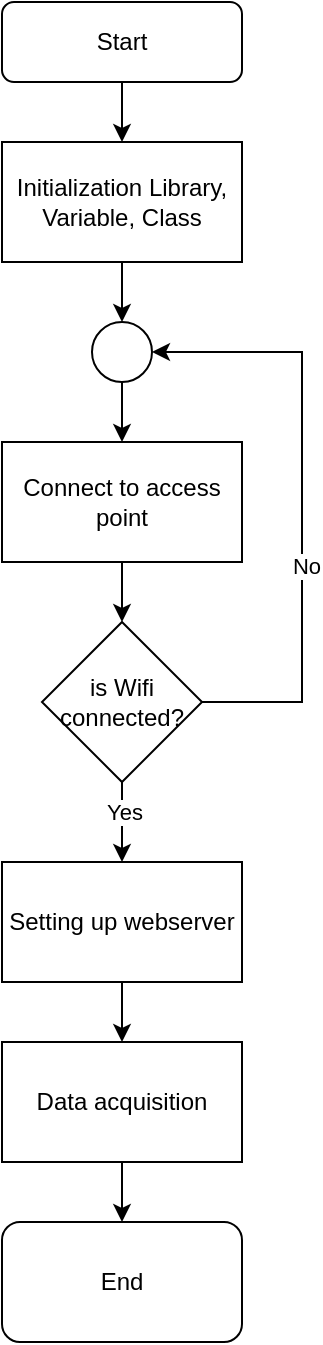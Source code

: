 <mxfile version="21.1.1" type="device">
  <diagram id="C5RBs43oDa-KdzZeNtuy" name="Page-1">
    <mxGraphModel dx="1434" dy="796" grid="1" gridSize="10" guides="1" tooltips="1" connect="1" arrows="1" fold="1" page="1" pageScale="1" pageWidth="827" pageHeight="1169" math="0" shadow="0">
      <root>
        <mxCell id="WIyWlLk6GJQsqaUBKTNV-0" />
        <mxCell id="WIyWlLk6GJQsqaUBKTNV-1" parent="WIyWlLk6GJQsqaUBKTNV-0" />
        <mxCell id="RcguhcrNimA1yDB3qQDc-7" value="" style="edgeStyle=orthogonalEdgeStyle;rounded=0;orthogonalLoop=1;jettySize=auto;html=1;" edge="1" parent="WIyWlLk6GJQsqaUBKTNV-1" source="WIyWlLk6GJQsqaUBKTNV-3" target="RcguhcrNimA1yDB3qQDc-6">
          <mxGeometry relative="1" as="geometry" />
        </mxCell>
        <mxCell id="WIyWlLk6GJQsqaUBKTNV-3" value="Start" style="rounded=1;whiteSpace=wrap;html=1;fontSize=12;glass=0;strokeWidth=1;shadow=0;" parent="WIyWlLk6GJQsqaUBKTNV-1" vertex="1">
          <mxGeometry x="160" y="140" width="120" height="40" as="geometry" />
        </mxCell>
        <mxCell id="RcguhcrNimA1yDB3qQDc-9" value="" style="edgeStyle=orthogonalEdgeStyle;rounded=0;orthogonalLoop=1;jettySize=auto;html=1;" edge="1" parent="WIyWlLk6GJQsqaUBKTNV-1" source="RcguhcrNimA1yDB3qQDc-6" target="RcguhcrNimA1yDB3qQDc-8">
          <mxGeometry relative="1" as="geometry" />
        </mxCell>
        <mxCell id="RcguhcrNimA1yDB3qQDc-6" value="Initialization Library, Variable, Class" style="rounded=0;whiteSpace=wrap;html=1;" vertex="1" parent="WIyWlLk6GJQsqaUBKTNV-1">
          <mxGeometry x="160" y="210" width="120" height="60" as="geometry" />
        </mxCell>
        <mxCell id="RcguhcrNimA1yDB3qQDc-11" value="" style="edgeStyle=orthogonalEdgeStyle;rounded=0;orthogonalLoop=1;jettySize=auto;html=1;" edge="1" parent="WIyWlLk6GJQsqaUBKTNV-1" source="RcguhcrNimA1yDB3qQDc-8" target="RcguhcrNimA1yDB3qQDc-10">
          <mxGeometry relative="1" as="geometry" />
        </mxCell>
        <mxCell id="RcguhcrNimA1yDB3qQDc-8" value="" style="ellipse;whiteSpace=wrap;html=1;rounded=0;" vertex="1" parent="WIyWlLk6GJQsqaUBKTNV-1">
          <mxGeometry x="205" y="300" width="30" height="30" as="geometry" />
        </mxCell>
        <mxCell id="RcguhcrNimA1yDB3qQDc-15" value="" style="edgeStyle=orthogonalEdgeStyle;rounded=0;orthogonalLoop=1;jettySize=auto;html=1;" edge="1" parent="WIyWlLk6GJQsqaUBKTNV-1" source="RcguhcrNimA1yDB3qQDc-10" target="RcguhcrNimA1yDB3qQDc-14">
          <mxGeometry relative="1" as="geometry" />
        </mxCell>
        <mxCell id="RcguhcrNimA1yDB3qQDc-10" value="Connect to access point" style="whiteSpace=wrap;html=1;rounded=0;" vertex="1" parent="WIyWlLk6GJQsqaUBKTNV-1">
          <mxGeometry x="160" y="360" width="120" height="60" as="geometry" />
        </mxCell>
        <mxCell id="RcguhcrNimA1yDB3qQDc-21" value="" style="edgeStyle=orthogonalEdgeStyle;rounded=0;orthogonalLoop=1;jettySize=auto;html=1;" edge="1" parent="WIyWlLk6GJQsqaUBKTNV-1" source="RcguhcrNimA1yDB3qQDc-14" target="RcguhcrNimA1yDB3qQDc-20">
          <mxGeometry relative="1" as="geometry" />
        </mxCell>
        <mxCell id="RcguhcrNimA1yDB3qQDc-22" value="Yes" style="edgeLabel;html=1;align=center;verticalAlign=middle;resizable=0;points=[];" vertex="1" connectable="0" parent="RcguhcrNimA1yDB3qQDc-21">
          <mxGeometry x="-0.244" y="1" relative="1" as="geometry">
            <mxPoint as="offset" />
          </mxGeometry>
        </mxCell>
        <mxCell id="RcguhcrNimA1yDB3qQDc-14" value="is Wifi connected?" style="rhombus;whiteSpace=wrap;html=1;rounded=0;" vertex="1" parent="WIyWlLk6GJQsqaUBKTNV-1">
          <mxGeometry x="180" y="450" width="80" height="80" as="geometry" />
        </mxCell>
        <mxCell id="RcguhcrNimA1yDB3qQDc-24" value="" style="edgeStyle=orthogonalEdgeStyle;rounded=0;orthogonalLoop=1;jettySize=auto;html=1;" edge="1" parent="WIyWlLk6GJQsqaUBKTNV-1" source="RcguhcrNimA1yDB3qQDc-20" target="RcguhcrNimA1yDB3qQDc-23">
          <mxGeometry relative="1" as="geometry" />
        </mxCell>
        <mxCell id="RcguhcrNimA1yDB3qQDc-20" value="Setting up webserver" style="whiteSpace=wrap;html=1;rounded=0;" vertex="1" parent="WIyWlLk6GJQsqaUBKTNV-1">
          <mxGeometry x="160" y="570" width="120" height="60" as="geometry" />
        </mxCell>
        <mxCell id="RcguhcrNimA1yDB3qQDc-32" value="" style="edgeStyle=orthogonalEdgeStyle;rounded=0;orthogonalLoop=1;jettySize=auto;html=1;" edge="1" parent="WIyWlLk6GJQsqaUBKTNV-1" source="RcguhcrNimA1yDB3qQDc-23" target="RcguhcrNimA1yDB3qQDc-31">
          <mxGeometry relative="1" as="geometry" />
        </mxCell>
        <mxCell id="RcguhcrNimA1yDB3qQDc-23" value="Data acquisition" style="whiteSpace=wrap;html=1;rounded=0;" vertex="1" parent="WIyWlLk6GJQsqaUBKTNV-1">
          <mxGeometry x="160" y="660" width="120" height="60" as="geometry" />
        </mxCell>
        <mxCell id="RcguhcrNimA1yDB3qQDc-31" value="End" style="rounded=1;whiteSpace=wrap;html=1;" vertex="1" parent="WIyWlLk6GJQsqaUBKTNV-1">
          <mxGeometry x="160" y="750" width="120" height="60" as="geometry" />
        </mxCell>
        <mxCell id="RcguhcrNimA1yDB3qQDc-33" value="" style="endArrow=classic;html=1;rounded=0;entryX=1;entryY=0.5;entryDx=0;entryDy=0;" edge="1" parent="WIyWlLk6GJQsqaUBKTNV-1" source="RcguhcrNimA1yDB3qQDc-14" target="RcguhcrNimA1yDB3qQDc-8">
          <mxGeometry width="50" height="50" relative="1" as="geometry">
            <mxPoint x="260" y="540" as="sourcePoint" />
            <mxPoint x="330.711" y="490" as="targetPoint" />
            <Array as="points">
              <mxPoint x="310" y="490" />
              <mxPoint x="310" y="315" />
            </Array>
          </mxGeometry>
        </mxCell>
        <mxCell id="RcguhcrNimA1yDB3qQDc-34" value="No" style="edgeLabel;html=1;align=center;verticalAlign=middle;resizable=0;points=[];" vertex="1" connectable="0" parent="RcguhcrNimA1yDB3qQDc-33">
          <mxGeometry x="-0.213" y="-2" relative="1" as="geometry">
            <mxPoint as="offset" />
          </mxGeometry>
        </mxCell>
      </root>
    </mxGraphModel>
  </diagram>
</mxfile>
